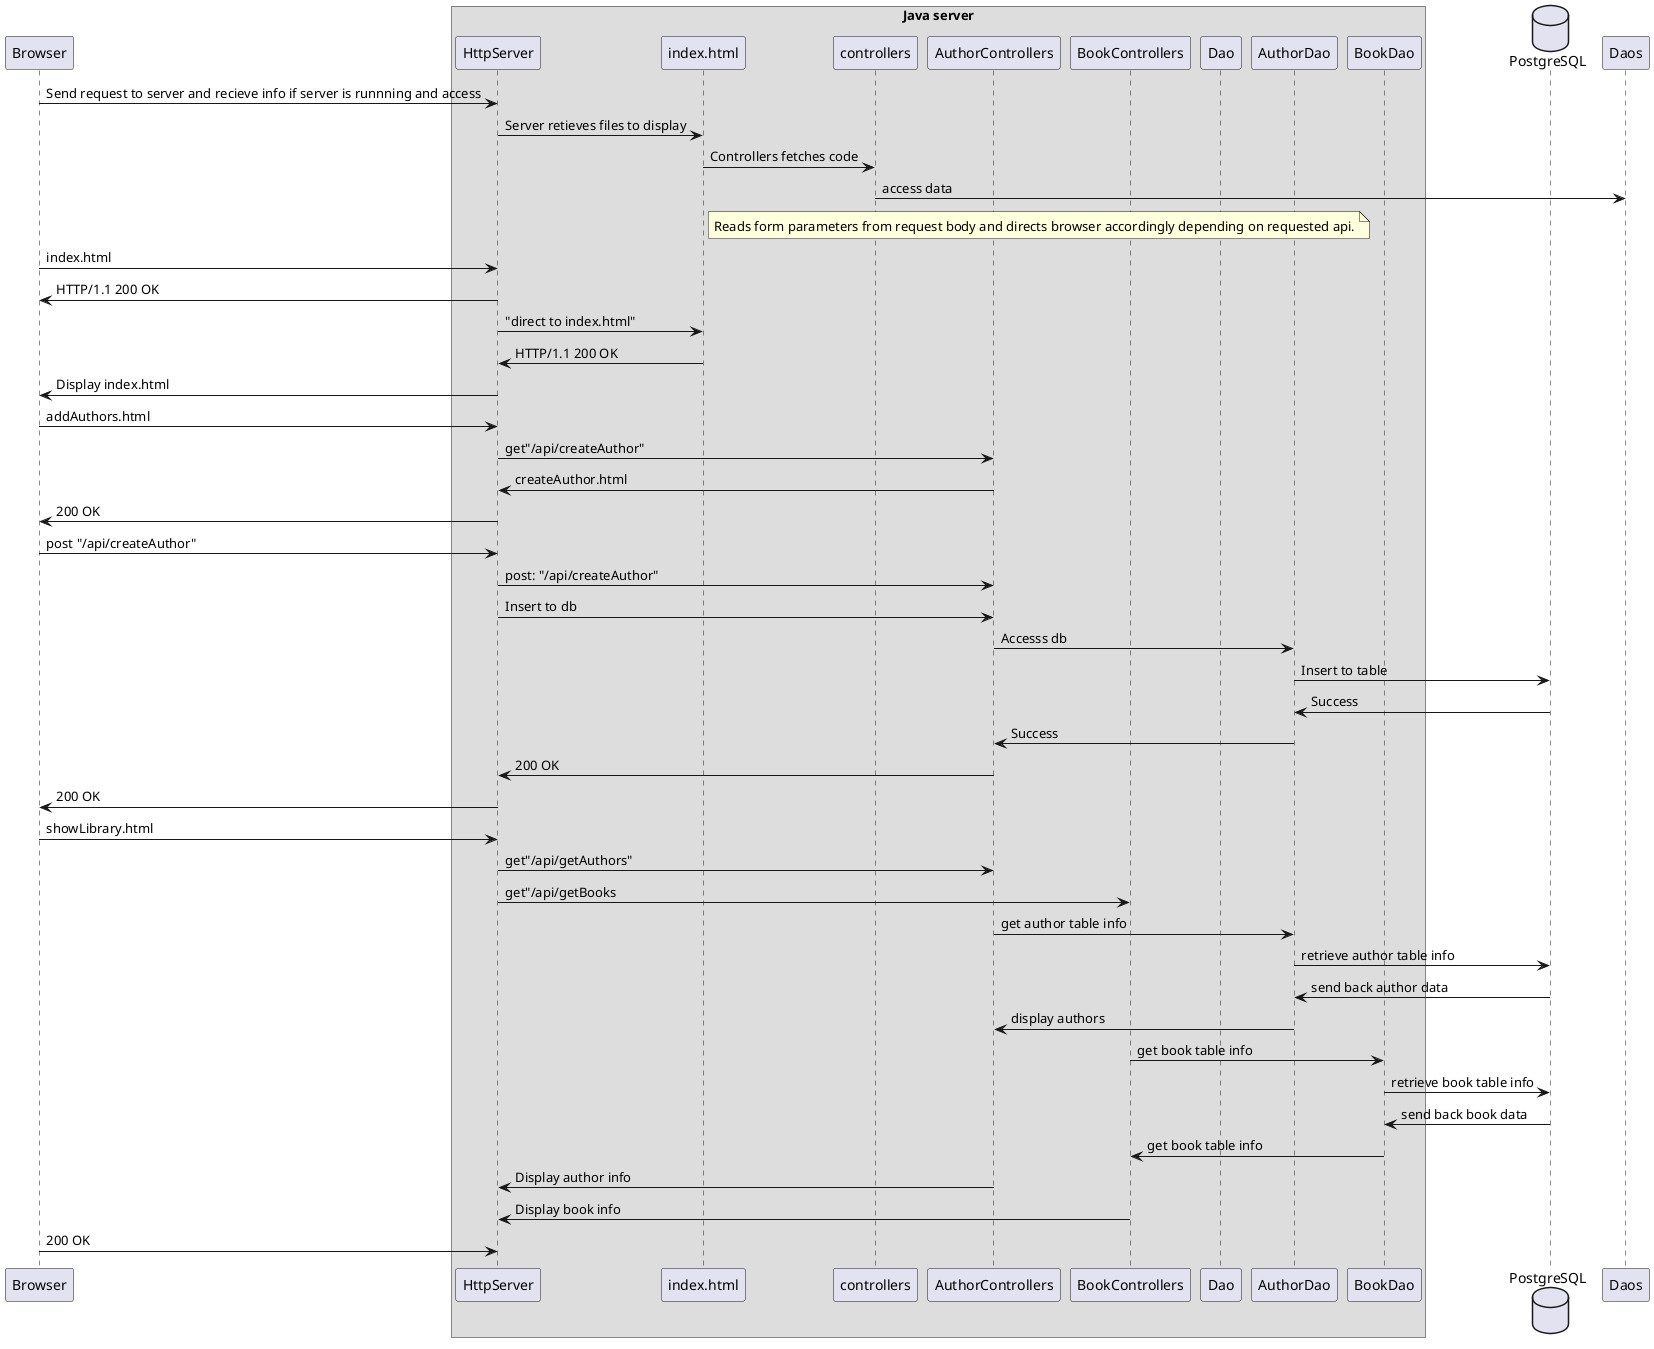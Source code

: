 @startuml
participant Browser

box Java server

participant HttpServer
participant index.html
participant controllers
participant AuthorControllers
participant BookControllers
participant Dao
participant AuthorDao
participant BookDao

end box

database PostgreSQL

Browser -> HttpServer: Send request to server and recieve info if server is runnning and access
HttpServer -> index.html: Server retieves files to display
index.html -> controllers: Controllers fetches code
controllers -> Daos: access data
note right of index.html: Reads form parameters from request body and directs browser accordingly depending on requested api.

Browser -> HttpServer: index.html
Browser <- HttpServer: HTTP/1.1 200 OK
HttpServer -> index.html: "direct to index.html"
HttpServer <- index.html: HTTP/1.1 200 OK
Browser <- HttpServer: Display index.html

Browser -> HttpServer: addAuthors.html
HttpServer -> AuthorControllers: get"/api/createAuthor"
HttpServer <- AuthorControllers: createAuthor.html
Browser <- HttpServer: 200 OK
Browser -> HttpServer: post "/api/createAuthor"
HttpServer -> AuthorControllers: post: "/api/createAuthor"
HttpServer -> AuthorControllers: Insert to db
AuthorControllers -> AuthorDao: Accesss db
AuthorDao -> PostgreSQL: Insert to table
AuthorDao <- PostgreSQL: Success
AuthorControllers <- AuthorDao: Success
HttpServer <- AuthorControllers: 200 OK
Browser <- HttpServer: 200 OK

Browser -> HttpServer: showLibrary.html
HttpServer -> AuthorControllers: get"/api/getAuthors"
HttpServer -> BookControllers: get"/api/getBooks
AuthorControllers -> AuthorDao: get author table info
AuthorDao -> PostgreSQL: retrieve author table info
AuthorDao <- PostgreSQL: send back author data
AuthorControllers <- AuthorDao: display authors
BookControllers -> BookDao: get book table info
BookDao -> PostgreSQL: retrieve book table info
BookDao <- PostgreSQL: send back book data
BookControllers <- BookDao: get book table info
HttpServer <- AuthorControllers: Display author info
HttpServer <- BookControllers: Display book info
HttpServer <- Browser: 200 OK

@enduml